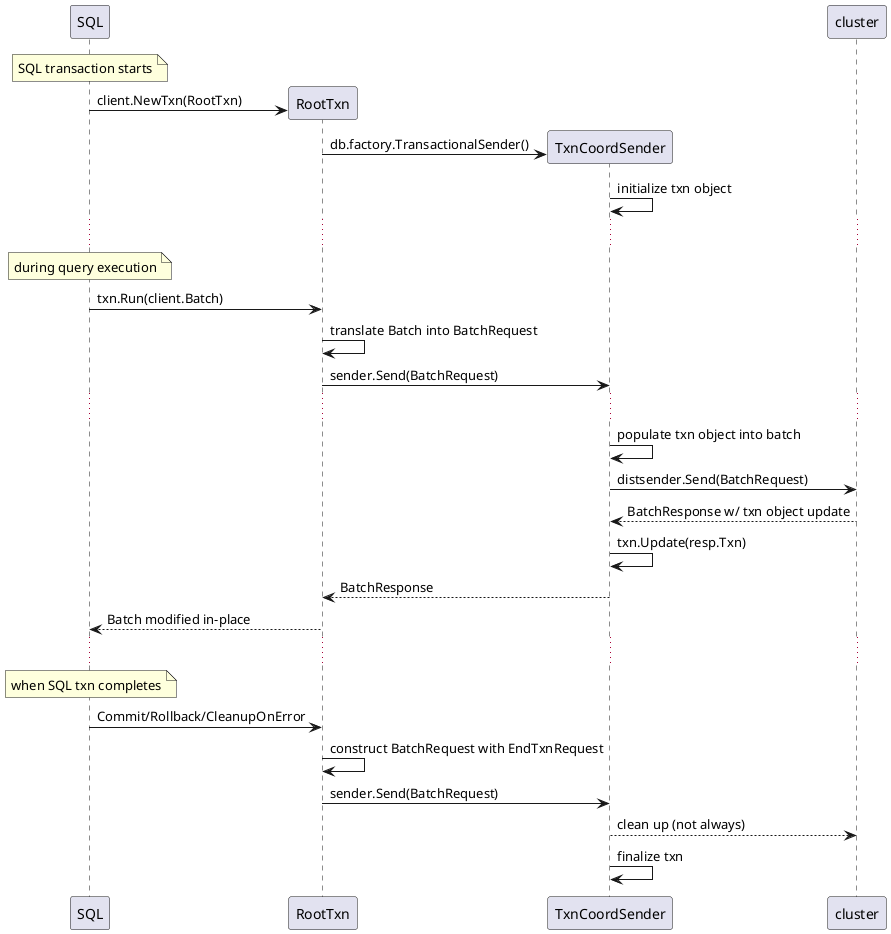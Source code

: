 @startuml
participant SQL
participant RootTxn
participant TxnCoordSender
participant cluster

note over SQL: SQL transaction starts
create RootTxn
SQL -> RootTxn : client.NewTxn(RootTxn)
create TxnCoordSender
RootTxn -> TxnCoordSender : db.factory.TransactionalSender()
TxnCoordSender -> TxnCoordSender : initialize txn object
...
note over SQL: during query execution
SQL -> RootTxn : txn.Run(client.Batch)
RootTxn -> RootTxn : translate Batch into BatchRequest
RootTxn -> TxnCoordSender: sender.Send(BatchRequest)
...
TxnCoordSender -> TxnCoordSender: populate txn object into batch
TxnCoordSender -> cluster : distsender.Send(BatchRequest)
cluster --> TxnCoordSender : BatchResponse w/ txn object update
TxnCoordSender -> TxnCoordSender: txn.Update(resp.Txn)
TxnCoordSender --> RootTxn : BatchResponse
RootTxn --> SQL : Batch modified in-place
...
note over SQL: when SQL txn completes
SQL -> RootTxn : Commit/Rollback/CleanupOnError
RootTxn -> RootTxn : construct BatchRequest with EndTxnRequest
RootTxn -> TxnCoordSender : sender.Send(BatchRequest)
TxnCoordSender --> cluster : clean up (not always)
TxnCoordSender -> TxnCoordSender : finalize txn
@enduml
